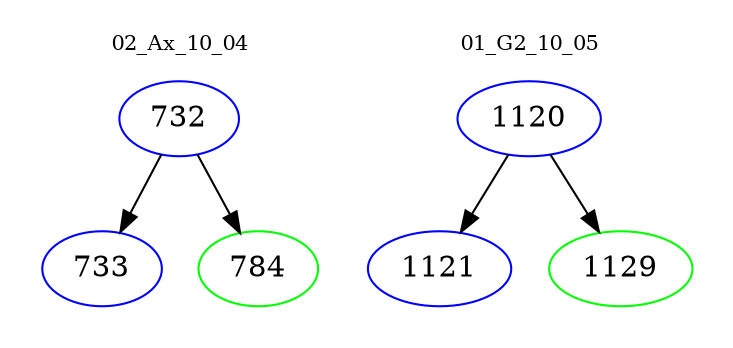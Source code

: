 digraph{
subgraph cluster_0 {
color = white
label = "02_Ax_10_04";
fontsize=10;
T0_732 [label="732", color="blue"]
T0_732 -> T0_733 [color="black"]
T0_733 [label="733", color="blue"]
T0_732 -> T0_784 [color="black"]
T0_784 [label="784", color="green"]
}
subgraph cluster_1 {
color = white
label = "01_G2_10_05";
fontsize=10;
T1_1120 [label="1120", color="blue"]
T1_1120 -> T1_1121 [color="black"]
T1_1121 [label="1121", color="blue"]
T1_1120 -> T1_1129 [color="black"]
T1_1129 [label="1129", color="green"]
}
}
